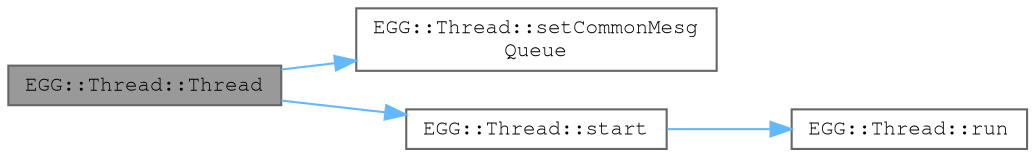 digraph "EGG::Thread::Thread"
{
 // LATEX_PDF_SIZE
  bgcolor="transparent";
  edge [fontname=FreeMono,fontsize=10,labelfontname=FreeMono,labelfontsize=10];
  node [fontname=FreeMono,fontsize=10,shape=box,height=0.2,width=0.4];
  rankdir="LR";
  Node1 [label="EGG::Thread::Thread",height=0.2,width=0.4,color="gray40", fillcolor="grey60", style="filled", fontcolor="black",tooltip="< [vt+0x10]"];
  Node1 -> Node2 [color="steelblue1",style="solid"];
  Node2 [label="EGG::Thread::setCommonMesg\lQueue",height=0.2,width=0.4,color="grey40", fillcolor="white", style="filled",URL="$class_e_g_g_1_1_thread.html#a6ce2684bb4c57b9b04b1b840cc5a0dc1",tooltip="Configures the message queue."];
  Node1 -> Node3 [color="steelblue1",style="solid"];
  Node3 [label="EGG::Thread::start",height=0.2,width=0.4,color="grey40", fillcolor="white", style="filled",URL="$class_e_g_g_1_1_thread.html#a929a2a527dd1243d64f355164b579467",tooltip="Starts a thread."];
  Node3 -> Node4 [color="steelblue1",style="solid"];
  Node4 [label="EGG::Thread::run",height=0.2,width=0.4,color="grey40", fillcolor="white", style="filled",URL="$class_e_g_g_1_1_thread.html#ae0d86b06288a7259bfa008a0f9d272bd",tooltip="[vt+0x0C]"];
}
